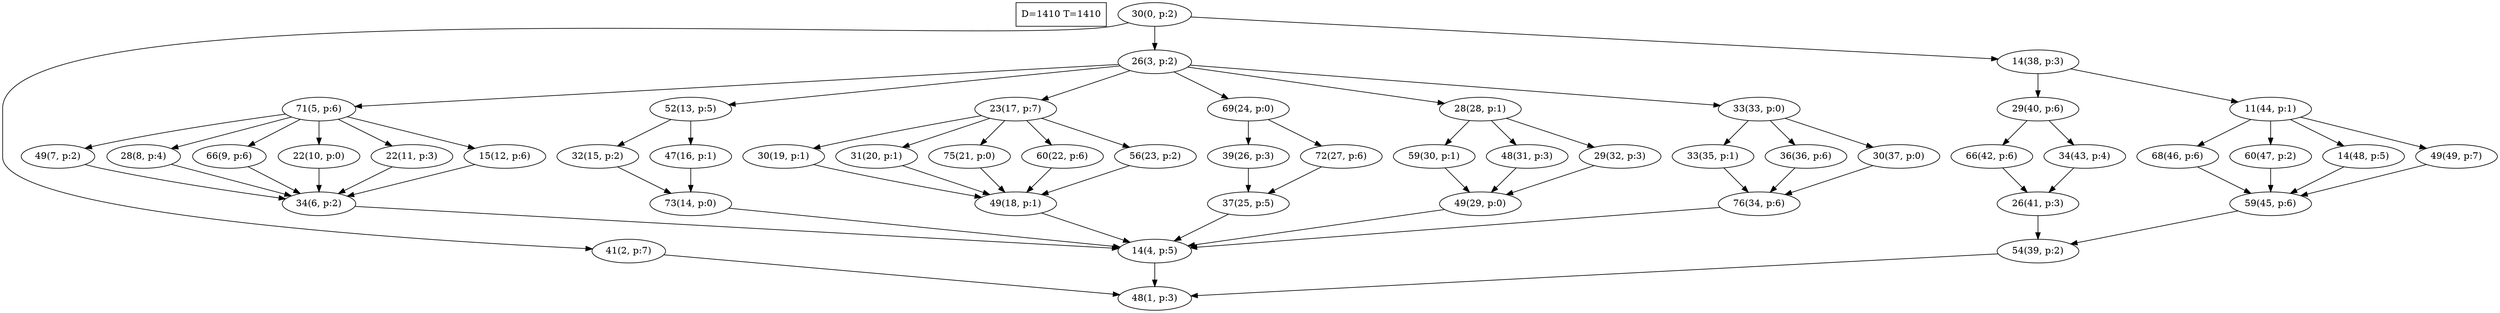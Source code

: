 digraph Task {
i [shape=box, label="D=1410 T=1410"]; 
0 [label="30(0, p:2)"];
1 [label="48(1, p:3)"];
2 [label="41(2, p:7)"];
3 [label="26(3, p:2)"];
4 [label="14(4, p:5)"];
5 [label="71(5, p:6)"];
6 [label="34(6, p:2)"];
7 [label="49(7, p:2)"];
8 [label="28(8, p:4)"];
9 [label="66(9, p:6)"];
10 [label="22(10, p:0)"];
11 [label="22(11, p:3)"];
12 [label="15(12, p:6)"];
13 [label="52(13, p:5)"];
14 [label="73(14, p:0)"];
15 [label="32(15, p:2)"];
16 [label="47(16, p:1)"];
17 [label="23(17, p:7)"];
18 [label="49(18, p:1)"];
19 [label="30(19, p:1)"];
20 [label="31(20, p:1)"];
21 [label="75(21, p:0)"];
22 [label="60(22, p:6)"];
23 [label="56(23, p:2)"];
24 [label="69(24, p:0)"];
25 [label="37(25, p:5)"];
26 [label="39(26, p:3)"];
27 [label="72(27, p:6)"];
28 [label="28(28, p:1)"];
29 [label="49(29, p:0)"];
30 [label="59(30, p:1)"];
31 [label="48(31, p:3)"];
32 [label="29(32, p:3)"];
33 [label="33(33, p:0)"];
34 [label="76(34, p:6)"];
35 [label="33(35, p:1)"];
36 [label="36(36, p:6)"];
37 [label="30(37, p:0)"];
38 [label="14(38, p:3)"];
39 [label="54(39, p:2)"];
40 [label="29(40, p:6)"];
41 [label="26(41, p:3)"];
42 [label="66(42, p:6)"];
43 [label="34(43, p:4)"];
44 [label="11(44, p:1)"];
45 [label="59(45, p:6)"];
46 [label="68(46, p:6)"];
47 [label="60(47, p:2)"];
48 [label="14(48, p:5)"];
49 [label="49(49, p:7)"];
0 -> 2;
0 -> 3;
0 -> 38;
2 -> 1;
3 -> 5;
3 -> 13;
3 -> 17;
3 -> 24;
3 -> 28;
3 -> 33;
4 -> 1;
5 -> 7;
5 -> 8;
5 -> 9;
5 -> 10;
5 -> 11;
5 -> 12;
6 -> 4;
7 -> 6;
8 -> 6;
9 -> 6;
10 -> 6;
11 -> 6;
12 -> 6;
13 -> 15;
13 -> 16;
14 -> 4;
15 -> 14;
16 -> 14;
17 -> 19;
17 -> 20;
17 -> 21;
17 -> 22;
17 -> 23;
18 -> 4;
19 -> 18;
20 -> 18;
21 -> 18;
22 -> 18;
23 -> 18;
24 -> 26;
24 -> 27;
25 -> 4;
26 -> 25;
27 -> 25;
28 -> 30;
28 -> 31;
28 -> 32;
29 -> 4;
30 -> 29;
31 -> 29;
32 -> 29;
33 -> 35;
33 -> 36;
33 -> 37;
34 -> 4;
35 -> 34;
36 -> 34;
37 -> 34;
38 -> 40;
38 -> 44;
39 -> 1;
40 -> 42;
40 -> 43;
41 -> 39;
42 -> 41;
43 -> 41;
44 -> 46;
44 -> 47;
44 -> 48;
44 -> 49;
45 -> 39;
46 -> 45;
47 -> 45;
48 -> 45;
49 -> 45;
}